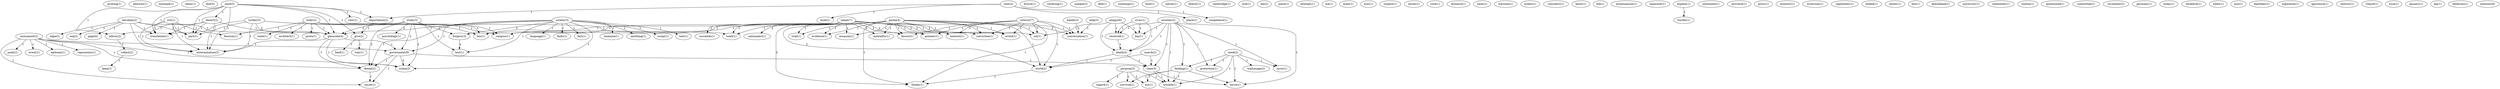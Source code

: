 digraph G {
  prolong [ label="prolong(1)" ];
  admires [ label="admires(1)" ];
  example [ label="example(1)" ];
  claim [ label="claim(1)" ];
  ibid [ label="ibid(5)" ];
  monument [ label="monument(2)" ];
  point [ label="point(1)" ];
  event [ label="event(1)" ];
  epitome [ label="epitome(1)" ];
  government [ label="government(9)" ];
  represents [ label="represents(1)" ];
  crime [ label="crime(2)" ];
  denial [ label="denial(2)" ];
  insult [ label="insult(1)" ];
  future [ label="future(1)" ];
  verifying [ label="verifying(1)" ];
  sample [ label="sample(2)" ];
  dbd [ label="dbd(1)" ];
  study [ label="study(3)" ];
  psychology [ label="psychology(1)" ];
  forgery [ label="forgery(3)" ];
  genocide [ label="genocide(4)" ];
  test [ label="test(1)" ];
  contempt [ label="contempt(1)" ];
  food [ label="food(1)" ];
  nation [ label="nation(1)" ];
  liberty [ label="liberty(1)" ];
  body [ label="body(2)" ];
  architect [ label="architect(1)" ];
  proto [ label="proto(1)" ];
  state [ label="state(1)" ];
  tomb [ label="tomb(1)" ];
  fascism [ label="fascism(1)" ];
  lies [ label="lies(1)" ];
  campus [ label="campus(1)" ];
  cambridge [ label="cambridge(1)" ];
  orel [ label="orel(1)" ];
  die [ label="die(2)" ];
  piece [ label="piece(1)" ];
  talaat [ label="talaat(7)" ];
  succeeds [ label="succeeds(1)" ];
  nationalist [ label="nationalist(1)" ];
  mentality [ label="mentality(1)" ];
  set [ label="set(1)" ];
  trial [ label="trial(1)" ];
  evidence [ label="evidence(1)" ];
  assassin [ label="assassin(1)" ];
  pioneer [ label="pioneer(1)" ];
  interest [ label="interest(1)" ];
  conviction [ label="conviction(1)" ];
  world [ label="world(2)" ];
  wrote [ label="wrote(1)" ];
  fascist [ label="fascist(1)" ];
  thinks [ label="thinks(1)" ];
  conversation [ label="conversation(1)" ];
  attempt [ label="attempt(1)" ];
  ma [ label="ma(1)" ];
  aram [ label="aram(1)" ];
  nuri [ label="nuri(1)" ];
  subject [ label="subject(1)" ];
  pasha [ label="pasha(4)" ];
  series [ label="series(1)" ];
  york [ label="york(1)" ];
  distance [ label="distance(1)" ];
  naim [ label="naim(1)" ];
  wartime [ label="wartime(1)" ];
  arabic [ label="arabic(1)" ];
  considers [ label="considers(1)" ];
  aleppo [ label="aleppo(6)" ];
  received [ label="received(1)" ];
  death [ label="death(2)" ];
  km [ label="km(1)" ];
  interior [ label="interior(7)" ];
  society [ label="society(3)" ];
  fact [ label="fact(1)" ];
  examine [ label="examine(1)" ];
  anything [ label="anything(1)" ];
  script [ label="script(1)" ];
  text [ label="text(1)" ];
  language [ label="language(1)" ];
  finds [ label="finds(1)" ];
  know [ label="know(1)" ];
  hill [ label="hill(1)" ];
  sent [ label="sent(2)" ];
  deportation [ label="deportation(2)" ];
  exile [ label="exile(1)" ];
  place [ label="place(1)" ];
  compliance [ label="compliance(1)" ];
  armenianism [ label="armenianism(1)" ];
  mamuret [ label="mamuret(1)" ];
  send [ label="send(3)" ];
  give [ label="give(2)" ];
  desert [ label="desert(2)" ];
  part [ label="part(1)" ];
  inform [ label="inform(2)" ];
  rest [ label="rest(1)" ];
  translation [ label="translation(1)" ];
  extermination [ label="extermination(3)" ];
  explain [ label="explain(1)" ];
  border [ label="border(1)" ];
  sentiment [ label="sentiment(1)" ];
  province [ label="province(1)" ];
  press [ label="press(1)" ];
  purpose [ label="purpose(3)" ];
  regard [ label="regard(1)" ];
  survival [ label="survival(1)" ];
  act [ label="act(1)" ];
  trouble [ label="trouble(1)" ];
  ministry [ label="ministry(1)" ];
  erzeroum [ label="erzeroum(1)" ];
  feed [ label="feed(1)" ];
  way [ label="way(1)" ];
  september [ label="september(1)" ];
  ww [ label="ww(1)" ];
  davidian [ label="davidian(2)" ];
  org [ label="org(2)" ];
  page [ label="page(6)" ];
  sdpa [ label="sdpa(2)" ];
  need [ label="need(2)" ];
  protection [ label="protection(1)" ];
  feeding [ label="feeding(1)" ];
  incur [ label="incur(1)" ];
  orphanage [ label="orphanage(2)" ];
  serve [ label="serve(1)" ];
  shekid [ label="shekid(1)" ];
  center [ label="center(1)" ];
  turkey [ label="turkey(5)" ];
  moslem [ label="moslem(2)" ];
  time [ label="time(3)" ];
  collect [ label="collect(2)" ];
  box [ label="box(1)" ];
  abdullahad [ label="abdullahad(1)" ];
  university [ label="university(1)" ];
  remember [ label="remember(1)" ];
  london [ label="london(1)" ];
  questioned [ label="questioned(1)" ];
  committee [ label="committee(1)" ];
  november [ label="november(2)" ];
  germany [ label="germany(1)" ];
  sivas [ label="sivas(1)" ];
  today [ label="today(1)" ];
  march [ label="march(2)" ];
  establish [ label="establish(1)" ];
  yildiz [ label="yildiz(1)" ];
  aziz [ label="aziz(1)" ];
  diarbekir [ label="diarbekir(1)" ];
  soghomon [ label="soghomon(1)" ];
  ignorance [ label="ignorance(1)" ];
  century [ label="century(1)" ];
  vilayet [ label="vilayet(1)" ];
  ww [ label="ww(1)" ];
  yuca [ label="yuca(1)" ];
  keep [ label="keep(1)" ];
  halide [ label="halide(3)" ];
  january [ label="january(1)" ];
  mp [ label="mp(1)" ];
  tehlerian [ label="tehlerian(1)" ];
  edip [ label="edip(3)" ];
  minister [ label="minister(6)" ];
  monument -> point [ label="1" ];
  monument -> event [ label="1" ];
  monument -> epitome [ label="1" ];
  monument -> government [ label="1" ];
  monument -> represents [ label="1" ];
  monument -> crime [ label="1" ];
  monument -> denial [ label="1" ];
  monument -> insult [ label="1" ];
  study -> psychology [ label="2" ];
  study -> forgery [ label="1" ];
  study -> genocide [ label="2" ];
  study -> test [ label="1" ];
  study -> government [ label="2" ];
  study -> crime [ label="2" ];
  study -> denial [ label="2" ];
  body -> architect [ label="1" ];
  body -> proto [ label="1" ];
  body -> state [ label="1" ];
  body -> tomb [ label="1" ];
  body -> fascism [ label="1" ];
  body -> genocide [ label="1" ];
  body -> lies [ label="1" ];
  body -> campus [ label="1" ];
  talaat -> succeeds [ label="2" ];
  talaat -> nationalist [ label="2" ];
  talaat -> mentality [ label="2" ];
  talaat -> set [ label="1" ];
  talaat -> trial [ label="1" ];
  talaat -> evidence [ label="1" ];
  talaat -> assassin [ label="1" ];
  talaat -> tomb [ label="1" ];
  talaat -> pioneer [ label="2" ];
  talaat -> interest [ label="2" ];
  talaat -> conviction [ label="2" ];
  talaat -> lies [ label="1" ];
  talaat -> world [ label="2" ];
  talaat -> wrote [ label="2" ];
  talaat -> campus [ label="1" ];
  talaat -> fascist [ label="2" ];
  talaat -> thinks [ label="2" ];
  talaat -> conversation [ label="2" ];
  pasha -> mentality [ label="1" ];
  pasha -> set [ label="1" ];
  pasha -> trial [ label="1" ];
  pasha -> evidence [ label="1" ];
  pasha -> assassin [ label="1" ];
  pasha -> tomb [ label="1" ];
  pasha -> pioneer [ label="1" ];
  pasha -> interest [ label="1" ];
  pasha -> conviction [ label="1" ];
  pasha -> lies [ label="1" ];
  pasha -> world [ label="1" ];
  pasha -> wrote [ label="1" ];
  pasha -> campus [ label="1" ];
  pasha -> fascist [ label="1" ];
  pasha -> thinks [ label="1" ];
  pasha -> conversation [ label="1" ];
  aleppo -> set [ label="1" ];
  aleppo -> received [ label="1" ];
  aleppo -> death [ label="1" ];
  aleppo -> km [ label="1" ];
  interior -> set [ label="1" ];
  interior -> pioneer [ label="1" ];
  interior -> interest [ label="1" ];
  interior -> conviction [ label="1" ];
  interior -> world [ label="1" ];
  interior -> wrote [ label="1" ];
  interior -> fascist [ label="1" ];
  interior -> thinks [ label="1" ];
  interior -> conversation [ label="1" ];
  society -> fact [ label="1" ];
  society -> examine [ label="1" ];
  society -> anything [ label="1" ];
  society -> forgery [ label="2" ];
  society -> script [ label="1" ];
  society -> text [ label="1" ];
  society -> genocide [ label="1" ];
  society -> test [ label="1" ];
  society -> government [ label="1" ];
  society -> crime [ label="1" ];
  society -> denial [ label="1" ];
  society -> language [ label="1" ];
  society -> finds [ label="1" ];
  sent -> deportation [ label="1" ];
  sent -> exile [ label="1" ];
  sent -> place [ label="1" ];
  sent -> compliance [ label="1" ];
  send -> deportation [ label="1" ];
  send -> give [ label="1" ];
  send -> desert [ label="1" ];
  send -> part [ label="1" ];
  send -> inform [ label="1" ];
  send -> rest [ label="1" ];
  send -> translation [ label="1" ];
  send -> genocide [ label="1" ];
  send -> extermination [ label="1" ];
  deportation -> give [ label="1" ];
  explain -> border [ label="1" ];
  purpose -> regard [ label="2" ];
  purpose -> survival [ label="2" ];
  purpose -> act [ label="2" ];
  purpose -> trouble [ label="1" ];
  give -> feed [ label="1" ];
  give -> way [ label="1" ];
  ww -> fascism [ label="1" ];
  ww -> part [ label="1" ];
  ww -> translation [ label="1" ];
  ww -> extermination [ label="1" ];
  desert -> part [ label="1" ];
  desert -> inform [ label="1" ];
  desert -> translation [ label="1" ];
  desert -> genocide [ label="1" ];
  desert -> extermination [ label="1" ];
  davidian -> org [ label="1" ];
  davidian -> part [ label="1" ];
  davidian -> translation [ label="1" ];
  davidian -> page [ label="1" ];
  davidian -> sdpa [ label="1" ];
  davidian -> genocide [ label="1" ];
  davidian -> extermination [ label="1" ];
  need -> protection [ label="1" ];
  need -> feeding [ label="1" ];
  need -> incur [ label="1" ];
  need -> orphanage [ label="1" ];
  need -> serve [ label="1" ];
  need -> trouble [ label="1" ];
  forgery -> test [ label="2" ];
  turkey -> part [ label="1" ];
  turkey -> translation [ label="1" ];
  turkey -> genocide [ label="3" ];
  turkey -> lies [ label="1" ];
  turkey -> campus [ label="1" ];
  turkey -> extermination [ label="1" ];
  moslem -> protection [ label="1" ];
  moslem -> feeding [ label="1" ];
  moslem -> received [ label="1" ];
  moslem -> death [ label="1" ];
  moslem -> km [ label="1" ];
  moslem -> incur [ label="1" ];
  moslem -> time [ label="1" ];
  moslem -> serve [ label="1" ];
  moslem -> trouble [ label="1" ];
  feeding -> survival [ label="1" ];
  feeding -> act [ label="1" ];
  feeding -> serve [ label="1" ];
  feeding -> trouble [ label="1" ];
  inform -> collect [ label="1" ];
  sivas -> received [ label="1" ];
  sivas -> death [ label="1" ];
  sivas -> km [ label="1" ];
  genocide -> government [ label="1" ];
  genocide -> crime [ label="1" ];
  genocide -> denial [ label="1" ];
  genocide -> extermination [ label="1" ];
  march -> world [ label="1" ];
  march -> time [ label="1" ];
  received -> death [ label="1" ];
  death -> world [ label="1" ];
  death -> time [ label="1" ];
  world -> thinks [ label="1" ];
  ww -> extermination [ label="1" ];
  government -> crime [ label="2" ];
  government -> time [ label="1" ];
  government -> denial [ label="1" ];
  government -> insult [ label="1" ];
  collect -> keep [ label="1" ];
  halide -> conversation [ label="1" ];
  time -> serve [ label="1" ];
  time -> trouble [ label="1" ];
  edip -> conversation [ label="1" ];
  denial -> insult [ label="1" ];
}
